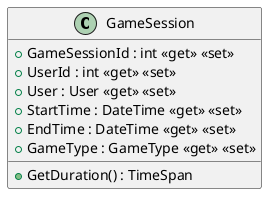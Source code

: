 @startuml
class GameSession {
    + GameSessionId : int <<get>> <<set>>
    + UserId : int <<get>> <<set>>
    + User : User <<get>> <<set>>
    + StartTime : DateTime <<get>> <<set>>
    + EndTime : DateTime <<get>> <<set>>
    + GameType : GameType <<get>> <<set>>
    + GetDuration() : TimeSpan
}
@enduml
